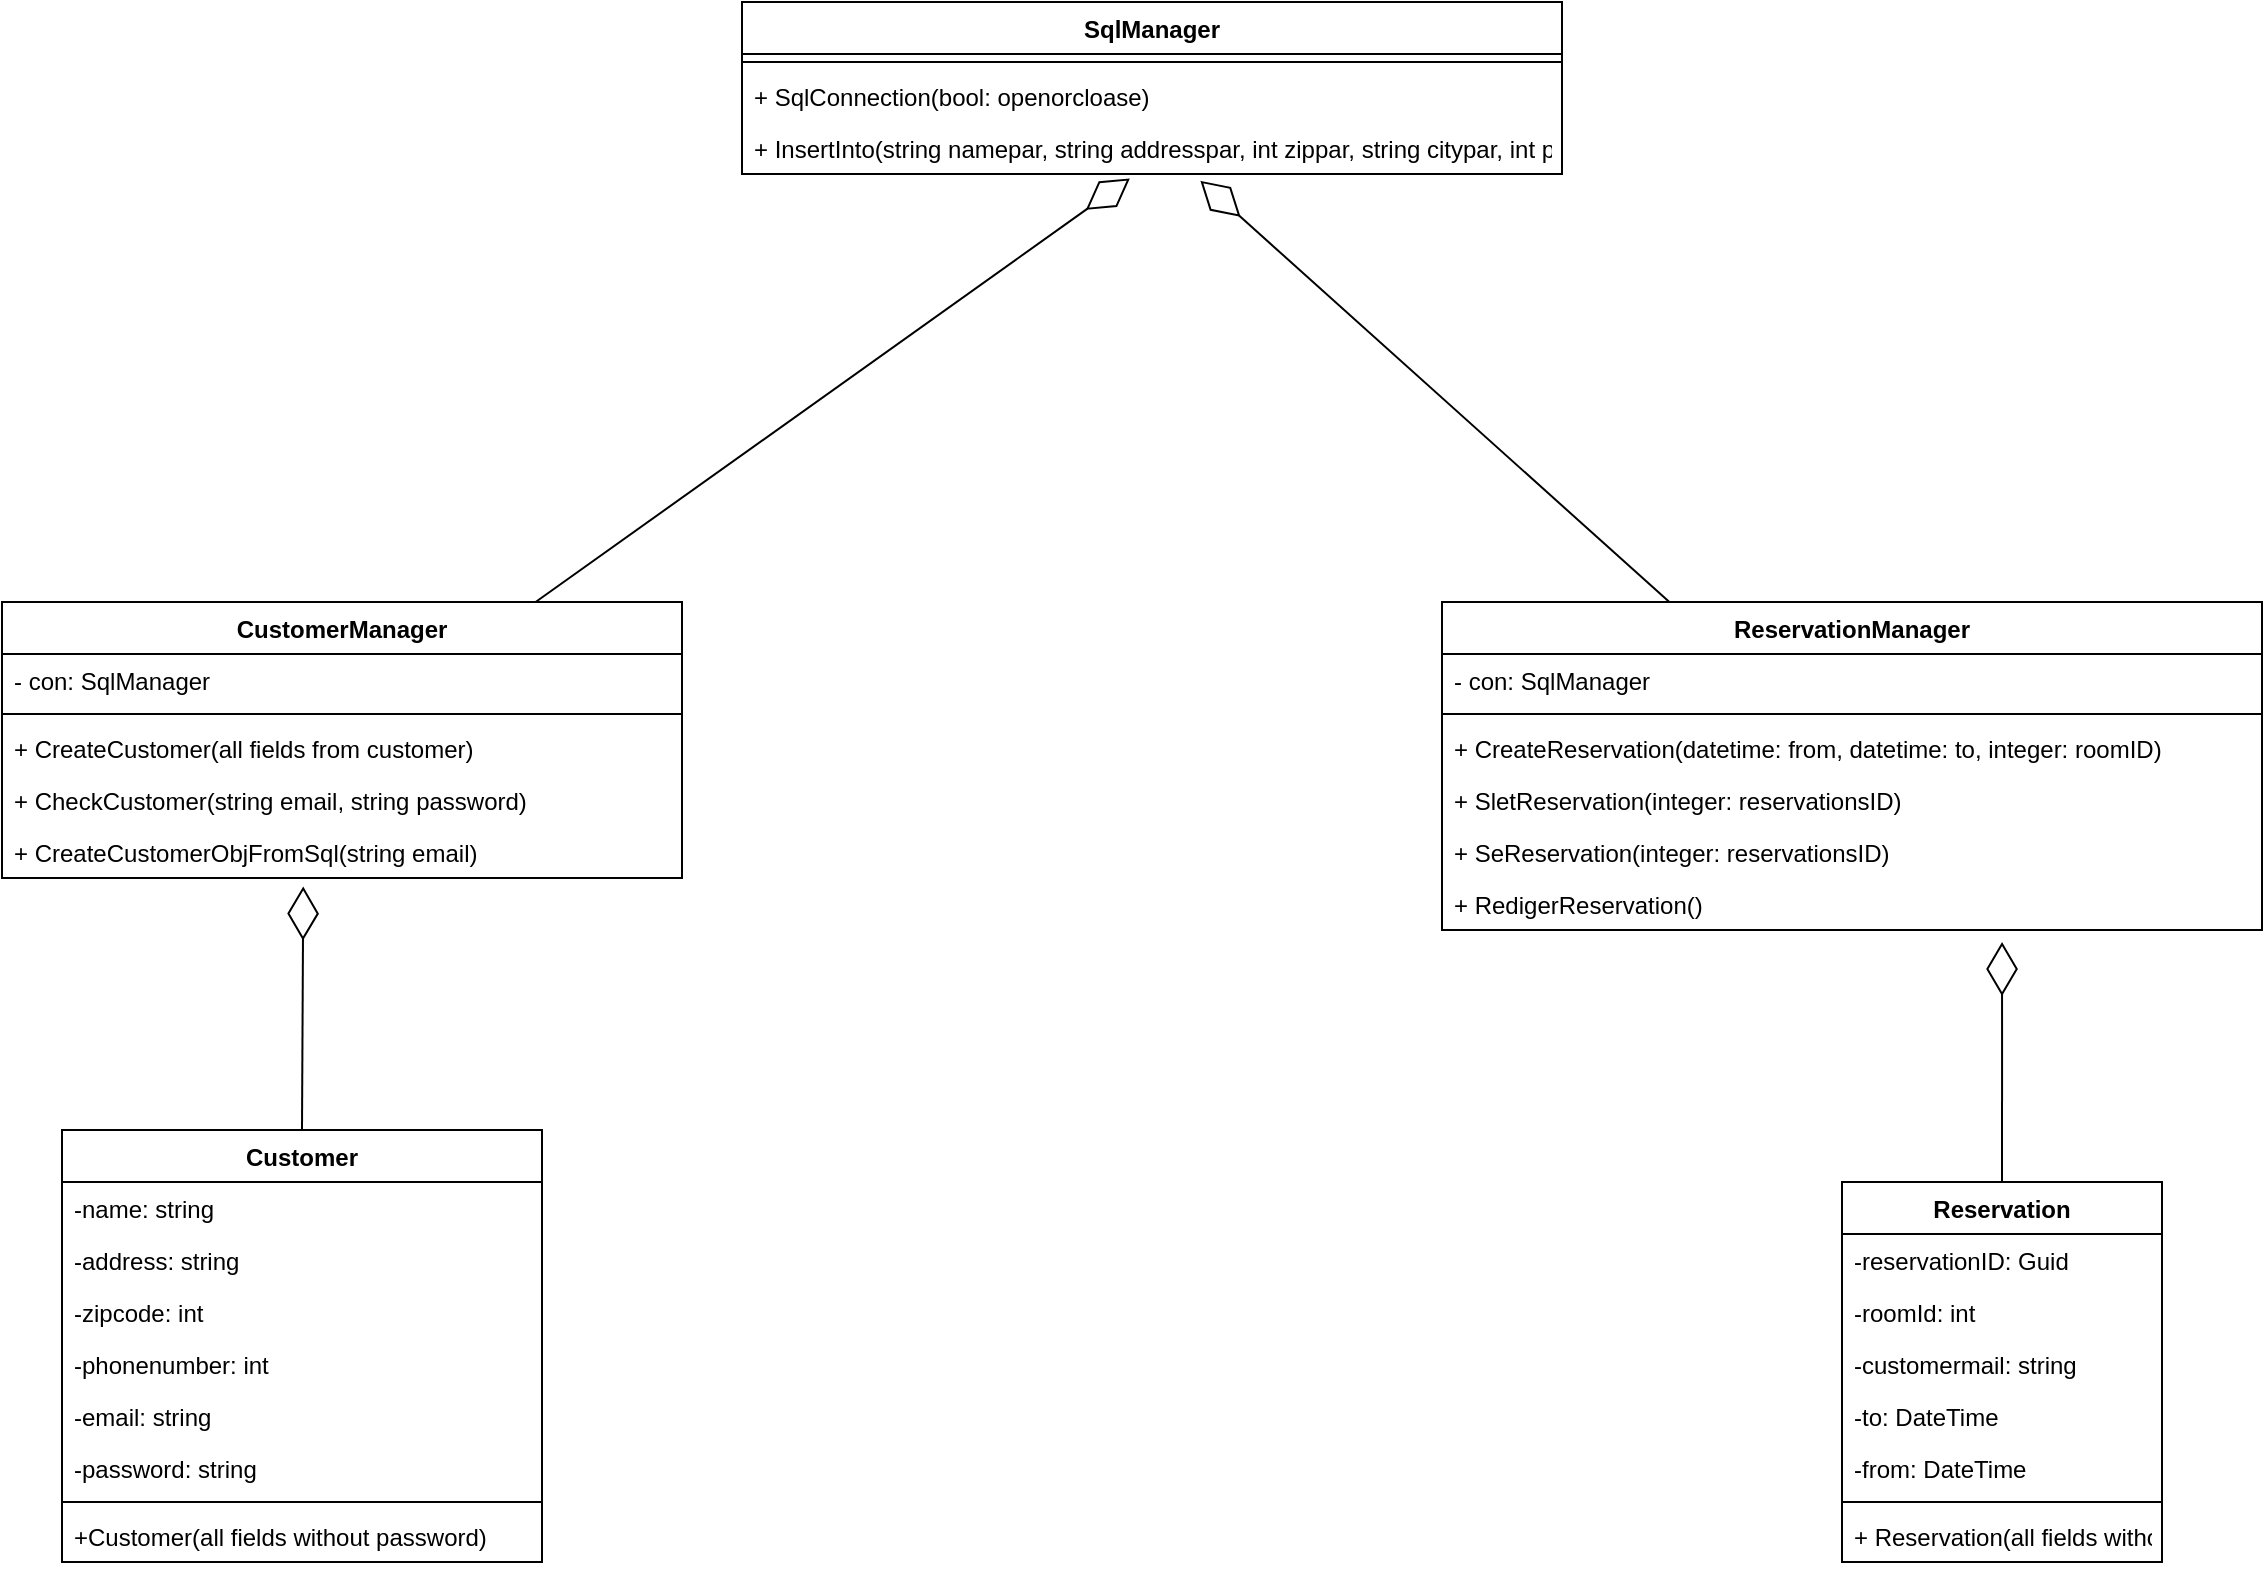 <mxfile version="13.2.6" type="device"><diagram id="jvjIMaUWYEuc9xizGtqW" name="Page-1"><mxGraphModel dx="1673" dy="980" grid="1" gridSize="10" guides="1" tooltips="1" connect="1" arrows="1" fold="1" page="1" pageScale="1" pageWidth="1169" pageHeight="827" math="0" shadow="0"><root><mxCell id="0"/><mxCell id="1" parent="0"/><mxCell id="2RBMr3WMW7qAL3Q75wyE-53" value="SqlManager" style="swimlane;fontStyle=1;align=center;verticalAlign=top;childLayout=stackLayout;horizontal=1;startSize=26;horizontalStack=0;resizeParent=1;resizeParentMax=0;resizeLast=0;collapsible=1;marginBottom=0;" parent="1" vertex="1"><mxGeometry x="380" y="20" width="410" height="86" as="geometry"/></mxCell><mxCell id="2RBMr3WMW7qAL3Q75wyE-54" value="" style="line;strokeWidth=1;fillColor=none;align=left;verticalAlign=middle;spacingTop=-1;spacingLeft=3;spacingRight=3;rotatable=0;labelPosition=right;points=[];portConstraint=eastwest;" parent="2RBMr3WMW7qAL3Q75wyE-53" vertex="1"><mxGeometry y="26" width="410" height="8" as="geometry"/></mxCell><mxCell id="yx87x9aEScaeXc5sHIDO-1" value="+ SqlConnection(bool: openorcloase)" style="text;strokeColor=none;fillColor=none;align=left;verticalAlign=top;spacingLeft=4;spacingRight=4;overflow=hidden;rotatable=0;points=[[0,0.5],[1,0.5]];portConstraint=eastwest;fontStyle=0" parent="2RBMr3WMW7qAL3Q75wyE-53" vertex="1"><mxGeometry y="34" width="410" height="26" as="geometry"/></mxCell><mxCell id="2RBMr3WMW7qAL3Q75wyE-55" value="+ InsertInto(string namepar, string addresspar, int zippar, string citypar, int phonenrpar, string emailpar, string passwordpar)" style="text;strokeColor=none;fillColor=none;align=left;verticalAlign=top;spacingLeft=4;spacingRight=4;overflow=hidden;rotatable=0;points=[[0,0.5],[1,0.5]];portConstraint=eastwest;fontStyle=0" parent="2RBMr3WMW7qAL3Q75wyE-53" vertex="1"><mxGeometry y="60" width="410" height="26" as="geometry"/></mxCell><mxCell id="jDqesGNFz2N8qUQf3HNt-4" value="" style="endArrow=diamondThin;endFill=0;endSize=24;html=1;entryX=0.559;entryY=1.131;entryDx=0;entryDy=0;entryPerimeter=0;" edge="1" parent="1" source="2RBMr3WMW7qAL3Q75wyE-1" target="2RBMr3WMW7qAL3Q75wyE-55"><mxGeometry width="160" relative="1" as="geometry"><mxPoint x="510" y="370" as="sourcePoint"/><mxPoint x="670" y="370" as="targetPoint"/></mxGeometry></mxCell><mxCell id="jDqesGNFz2N8qUQf3HNt-5" value="" style="endArrow=diamondThin;endFill=0;endSize=24;html=1;entryX=0.473;entryY=1.086;entryDx=0;entryDy=0;entryPerimeter=0;" edge="1" parent="1" source="2RBMr3WMW7qAL3Q75wyE-47" target="2RBMr3WMW7qAL3Q75wyE-55"><mxGeometry width="160" relative="1" as="geometry"><mxPoint x="570.512" y="300.59" as="sourcePoint"/><mxPoint x="380.0" y="199.996" as="targetPoint"/></mxGeometry></mxCell><mxCell id="jDqesGNFz2N8qUQf3HNt-6" value="" style="endArrow=diamondThin;endFill=0;endSize=24;html=1;exitX=0.5;exitY=0;exitDx=0;exitDy=0;entryX=0.443;entryY=1.165;entryDx=0;entryDy=0;entryPerimeter=0;" edge="1" parent="1" source="2RBMr3WMW7qAL3Q75wyE-32" target="jDqesGNFz2N8qUQf3HNt-1"><mxGeometry width="160" relative="1" as="geometry"><mxPoint x="199.412" y="519.3" as="sourcePoint"/><mxPoint x="199.9" y="361" as="targetPoint"/></mxGeometry></mxCell><mxCell id="jDqesGNFz2N8qUQf3HNt-7" value="" style="endArrow=diamondThin;endFill=0;endSize=24;html=1;entryX=0.683;entryY=1.231;entryDx=0;entryDy=0;entryPerimeter=0;" edge="1" parent="1" source="2RBMr3WMW7qAL3Q75wyE-11" target="2RBMr3WMW7qAL3Q75wyE-6"><mxGeometry width="160" relative="1" as="geometry"><mxPoint x="1010.002" y="532.3" as="sourcePoint"/><mxPoint x="1010.49" y="374" as="targetPoint"/></mxGeometry></mxCell><mxCell id="2RBMr3WMW7qAL3Q75wyE-11" value="Reservation" style="swimlane;fontStyle=1;align=center;verticalAlign=top;childLayout=stackLayout;horizontal=1;startSize=26;horizontalStack=0;resizeParent=1;resizeParentMax=0;resizeLast=0;collapsible=1;marginBottom=0;" parent="1" vertex="1"><mxGeometry x="930" y="610" width="160" height="190" as="geometry"><mxRectangle x="600" y="270" width="70" height="26" as="alternateBounds"/></mxGeometry></mxCell><mxCell id="2RBMr3WMW7qAL3Q75wyE-12" value="-reservationID: Guid" style="text;strokeColor=none;fillColor=none;align=left;verticalAlign=top;spacingLeft=4;spacingRight=4;overflow=hidden;rotatable=0;points=[[0,0.5],[1,0.5]];portConstraint=eastwest;" parent="2RBMr3WMW7qAL3Q75wyE-11" vertex="1"><mxGeometry y="26" width="160" height="26" as="geometry"/></mxCell><mxCell id="2RBMr3WMW7qAL3Q75wyE-13" value="-roomId: int" style="text;strokeColor=none;fillColor=none;align=left;verticalAlign=top;spacingLeft=4;spacingRight=4;overflow=hidden;rotatable=0;points=[[0,0.5],[1,0.5]];portConstraint=eastwest;" parent="2RBMr3WMW7qAL3Q75wyE-11" vertex="1"><mxGeometry y="52" width="160" height="26" as="geometry"/></mxCell><mxCell id="2RBMr3WMW7qAL3Q75wyE-14" value="-customermail: string" style="text;strokeColor=none;fillColor=none;align=left;verticalAlign=top;spacingLeft=4;spacingRight=4;overflow=hidden;rotatable=0;points=[[0,0.5],[1,0.5]];portConstraint=eastwest;" parent="2RBMr3WMW7qAL3Q75wyE-11" vertex="1"><mxGeometry y="78" width="160" height="26" as="geometry"/></mxCell><mxCell id="2RBMr3WMW7qAL3Q75wyE-16" value="-to: DateTime" style="text;strokeColor=none;fillColor=none;align=left;verticalAlign=top;spacingLeft=4;spacingRight=4;overflow=hidden;rotatable=0;points=[[0,0.5],[1,0.5]];portConstraint=eastwest;" parent="2RBMr3WMW7qAL3Q75wyE-11" vertex="1"><mxGeometry y="104" width="160" height="26" as="geometry"/></mxCell><mxCell id="2RBMr3WMW7qAL3Q75wyE-17" value="-from: DateTime" style="text;strokeColor=none;fillColor=none;align=left;verticalAlign=top;spacingLeft=4;spacingRight=4;overflow=hidden;rotatable=0;points=[[0,0.5],[1,0.5]];portConstraint=eastwest;" parent="2RBMr3WMW7qAL3Q75wyE-11" vertex="1"><mxGeometry y="130" width="160" height="26" as="geometry"/></mxCell><mxCell id="2RBMr3WMW7qAL3Q75wyE-18" value="" style="line;strokeWidth=1;fillColor=none;align=left;verticalAlign=middle;spacingTop=-1;spacingLeft=3;spacingRight=3;rotatable=0;labelPosition=right;points=[];portConstraint=eastwest;" parent="2RBMr3WMW7qAL3Q75wyE-11" vertex="1"><mxGeometry y="156" width="160" height="8" as="geometry"/></mxCell><mxCell id="2RBMr3WMW7qAL3Q75wyE-19" value="+ Reservation(all fields without reservationID)" style="text;strokeColor=none;fillColor=none;align=left;verticalAlign=top;spacingLeft=4;spacingRight=4;overflow=hidden;rotatable=0;points=[[0,0.5],[1,0.5]];portConstraint=eastwest;" parent="2RBMr3WMW7qAL3Q75wyE-11" vertex="1"><mxGeometry y="164" width="160" height="26" as="geometry"/></mxCell><mxCell id="2RBMr3WMW7qAL3Q75wyE-1" value="ReservationManager" style="swimlane;fontStyle=1;align=center;verticalAlign=top;childLayout=stackLayout;horizontal=1;startSize=26;horizontalStack=0;resizeParent=1;resizeParentMax=0;resizeLast=0;collapsible=1;marginBottom=0;" parent="1" vertex="1"><mxGeometry x="730" y="320" width="410" height="164" as="geometry"/></mxCell><mxCell id="jDqesGNFz2N8qUQf3HNt-2" value="- con: SqlManager" style="text;strokeColor=none;fillColor=none;align=left;verticalAlign=top;spacingLeft=4;spacingRight=4;overflow=hidden;rotatable=0;points=[[0,0.5],[1,0.5]];portConstraint=eastwest;fontStyle=0" vertex="1" parent="2RBMr3WMW7qAL3Q75wyE-1"><mxGeometry y="26" width="410" height="26" as="geometry"/></mxCell><mxCell id="2RBMr3WMW7qAL3Q75wyE-2" value="" style="line;strokeWidth=1;fillColor=none;align=left;verticalAlign=middle;spacingTop=-1;spacingLeft=3;spacingRight=3;rotatable=0;labelPosition=right;points=[];portConstraint=eastwest;" parent="2RBMr3WMW7qAL3Q75wyE-1" vertex="1"><mxGeometry y="52" width="410" height="8" as="geometry"/></mxCell><mxCell id="2RBMr3WMW7qAL3Q75wyE-3" value="+ CreateReservation(datetime: from, datetime: to, integer: roomID)" style="text;strokeColor=none;fillColor=none;align=left;verticalAlign=top;spacingLeft=4;spacingRight=4;overflow=hidden;rotatable=0;points=[[0,0.5],[1,0.5]];portConstraint=eastwest;fontStyle=0" parent="2RBMr3WMW7qAL3Q75wyE-1" vertex="1"><mxGeometry y="60" width="410" height="26" as="geometry"/></mxCell><mxCell id="2RBMr3WMW7qAL3Q75wyE-4" value="+ SletReservation(integer: reservationsID) " style="text;strokeColor=none;fillColor=none;align=left;verticalAlign=top;spacingLeft=4;spacingRight=4;overflow=hidden;rotatable=0;points=[[0,0.5],[1,0.5]];portConstraint=eastwest;" parent="2RBMr3WMW7qAL3Q75wyE-1" vertex="1"><mxGeometry y="86" width="410" height="26" as="geometry"/></mxCell><mxCell id="2RBMr3WMW7qAL3Q75wyE-5" value="+ SeReservation(integer: reservationsID)" style="text;strokeColor=none;fillColor=none;align=left;verticalAlign=top;spacingLeft=4;spacingRight=4;overflow=hidden;rotatable=0;points=[[0,0.5],[1,0.5]];portConstraint=eastwest;" parent="2RBMr3WMW7qAL3Q75wyE-1" vertex="1"><mxGeometry y="112" width="410" height="26" as="geometry"/></mxCell><mxCell id="2RBMr3WMW7qAL3Q75wyE-6" value="+ RedigerReservation() " style="text;strokeColor=none;fillColor=none;align=left;verticalAlign=top;spacingLeft=4;spacingRight=4;overflow=hidden;rotatable=0;points=[[0,0.5],[1,0.5]];portConstraint=eastwest;" parent="2RBMr3WMW7qAL3Q75wyE-1" vertex="1"><mxGeometry y="138" width="410" height="26" as="geometry"/></mxCell><mxCell id="2RBMr3WMW7qAL3Q75wyE-32" value="Customer" style="swimlane;fontStyle=1;align=center;verticalAlign=top;childLayout=stackLayout;horizontal=1;startSize=26;horizontalStack=0;resizeParent=1;resizeParentMax=0;resizeLast=0;collapsible=1;marginBottom=0;" parent="1" vertex="1"><mxGeometry x="40" y="584" width="240" height="216" as="geometry"><mxRectangle x="600" y="270" width="70" height="26" as="alternateBounds"/></mxGeometry></mxCell><mxCell id="2RBMr3WMW7qAL3Q75wyE-33" value="-name: string" style="text;strokeColor=none;fillColor=none;align=left;verticalAlign=top;spacingLeft=4;spacingRight=4;overflow=hidden;rotatable=0;points=[[0,0.5],[1,0.5]];portConstraint=eastwest;" parent="2RBMr3WMW7qAL3Q75wyE-32" vertex="1"><mxGeometry y="26" width="240" height="26" as="geometry"/></mxCell><mxCell id="2RBMr3WMW7qAL3Q75wyE-34" value="-address: string" style="text;strokeColor=none;fillColor=none;align=left;verticalAlign=top;spacingLeft=4;spacingRight=4;overflow=hidden;rotatable=0;points=[[0,0.5],[1,0.5]];portConstraint=eastwest;" parent="2RBMr3WMW7qAL3Q75wyE-32" vertex="1"><mxGeometry y="52" width="240" height="26" as="geometry"/></mxCell><mxCell id="2RBMr3WMW7qAL3Q75wyE-35" value="-zipcode: int" style="text;strokeColor=none;fillColor=none;align=left;verticalAlign=top;spacingLeft=4;spacingRight=4;overflow=hidden;rotatable=0;points=[[0,0.5],[1,0.5]];portConstraint=eastwest;" parent="2RBMr3WMW7qAL3Q75wyE-32" vertex="1"><mxGeometry y="78" width="240" height="26" as="geometry"/></mxCell><mxCell id="2RBMr3WMW7qAL3Q75wyE-37" value="-phonenumber: int" style="text;strokeColor=none;fillColor=none;align=left;verticalAlign=top;spacingLeft=4;spacingRight=4;overflow=hidden;rotatable=0;points=[[0,0.5],[1,0.5]];portConstraint=eastwest;" parent="2RBMr3WMW7qAL3Q75wyE-32" vertex="1"><mxGeometry y="104" width="240" height="26" as="geometry"/></mxCell><mxCell id="2RBMr3WMW7qAL3Q75wyE-38" value="-email: string" style="text;strokeColor=none;fillColor=none;align=left;verticalAlign=top;spacingLeft=4;spacingRight=4;overflow=hidden;rotatable=0;points=[[0,0.5],[1,0.5]];portConstraint=eastwest;" parent="2RBMr3WMW7qAL3Q75wyE-32" vertex="1"><mxGeometry y="130" width="240" height="26" as="geometry"/></mxCell><mxCell id="2RBMr3WMW7qAL3Q75wyE-39" value="-password: string" style="text;strokeColor=none;fillColor=none;align=left;verticalAlign=top;spacingLeft=4;spacingRight=4;overflow=hidden;rotatable=0;points=[[0,0.5],[1,0.5]];portConstraint=eastwest;" parent="2RBMr3WMW7qAL3Q75wyE-32" vertex="1"><mxGeometry y="156" width="240" height="26" as="geometry"/></mxCell><mxCell id="2RBMr3WMW7qAL3Q75wyE-40" value="" style="line;strokeWidth=1;fillColor=none;align=left;verticalAlign=middle;spacingTop=-1;spacingLeft=3;spacingRight=3;rotatable=0;labelPosition=right;points=[];portConstraint=eastwest;" parent="2RBMr3WMW7qAL3Q75wyE-32" vertex="1"><mxGeometry y="182" width="240" height="8" as="geometry"/></mxCell><mxCell id="2RBMr3WMW7qAL3Q75wyE-52" value="+Customer(all fields without password)" style="text;strokeColor=none;fillColor=none;align=left;verticalAlign=top;spacingLeft=4;spacingRight=4;overflow=hidden;rotatable=0;points=[[0,0.5],[1,0.5]];portConstraint=eastwest;" parent="2RBMr3WMW7qAL3Q75wyE-32" vertex="1"><mxGeometry y="190" width="240" height="26" as="geometry"/></mxCell><mxCell id="2RBMr3WMW7qAL3Q75wyE-47" value="CustomerManager" style="swimlane;fontStyle=1;align=center;verticalAlign=top;childLayout=stackLayout;horizontal=1;startSize=26;horizontalStack=0;resizeParent=1;resizeParentMax=0;resizeLast=0;collapsible=1;marginBottom=0;" parent="1" vertex="1"><mxGeometry x="10" y="320" width="340" height="138" as="geometry"/></mxCell><mxCell id="jDqesGNFz2N8qUQf3HNt-3" value="- con: SqlManager" style="text;strokeColor=none;fillColor=none;align=left;verticalAlign=top;spacingLeft=4;spacingRight=4;overflow=hidden;rotatable=0;points=[[0,0.5],[1,0.5]];portConstraint=eastwest;fontStyle=0" vertex="1" parent="2RBMr3WMW7qAL3Q75wyE-47"><mxGeometry y="26" width="340" height="26" as="geometry"/></mxCell><mxCell id="2RBMr3WMW7qAL3Q75wyE-49" value="" style="line;strokeWidth=1;fillColor=none;align=left;verticalAlign=middle;spacingTop=-1;spacingLeft=3;spacingRight=3;rotatable=0;labelPosition=right;points=[];portConstraint=eastwest;" parent="2RBMr3WMW7qAL3Q75wyE-47" vertex="1"><mxGeometry y="52" width="340" height="8" as="geometry"/></mxCell><mxCell id="2RBMr3WMW7qAL3Q75wyE-41" value="+ CreateCustomer(all fields from customer)" style="text;strokeColor=none;fillColor=none;align=left;verticalAlign=top;spacingLeft=4;spacingRight=4;overflow=hidden;rotatable=0;points=[[0,0.5],[1,0.5]];portConstraint=eastwest;" parent="2RBMr3WMW7qAL3Q75wyE-47" vertex="1"><mxGeometry y="60" width="340" height="26" as="geometry"/></mxCell><mxCell id="2RBMr3WMW7qAL3Q75wyE-42" value="+ CheckCustomer(string email, string password)" style="text;strokeColor=none;fillColor=none;align=left;verticalAlign=top;spacingLeft=4;spacingRight=4;overflow=hidden;rotatable=0;points=[[0,0.5],[1,0.5]];portConstraint=eastwest;" parent="2RBMr3WMW7qAL3Q75wyE-47" vertex="1"><mxGeometry y="86" width="340" height="26" as="geometry"/></mxCell><mxCell id="jDqesGNFz2N8qUQf3HNt-1" value="+ CreateCustomerObjFromSql(string email)" style="text;strokeColor=none;fillColor=none;align=left;verticalAlign=top;spacingLeft=4;spacingRight=4;overflow=hidden;rotatable=0;points=[[0,0.5],[1,0.5]];portConstraint=eastwest;" vertex="1" parent="2RBMr3WMW7qAL3Q75wyE-47"><mxGeometry y="112" width="340" height="26" as="geometry"/></mxCell></root></mxGraphModel></diagram></mxfile>